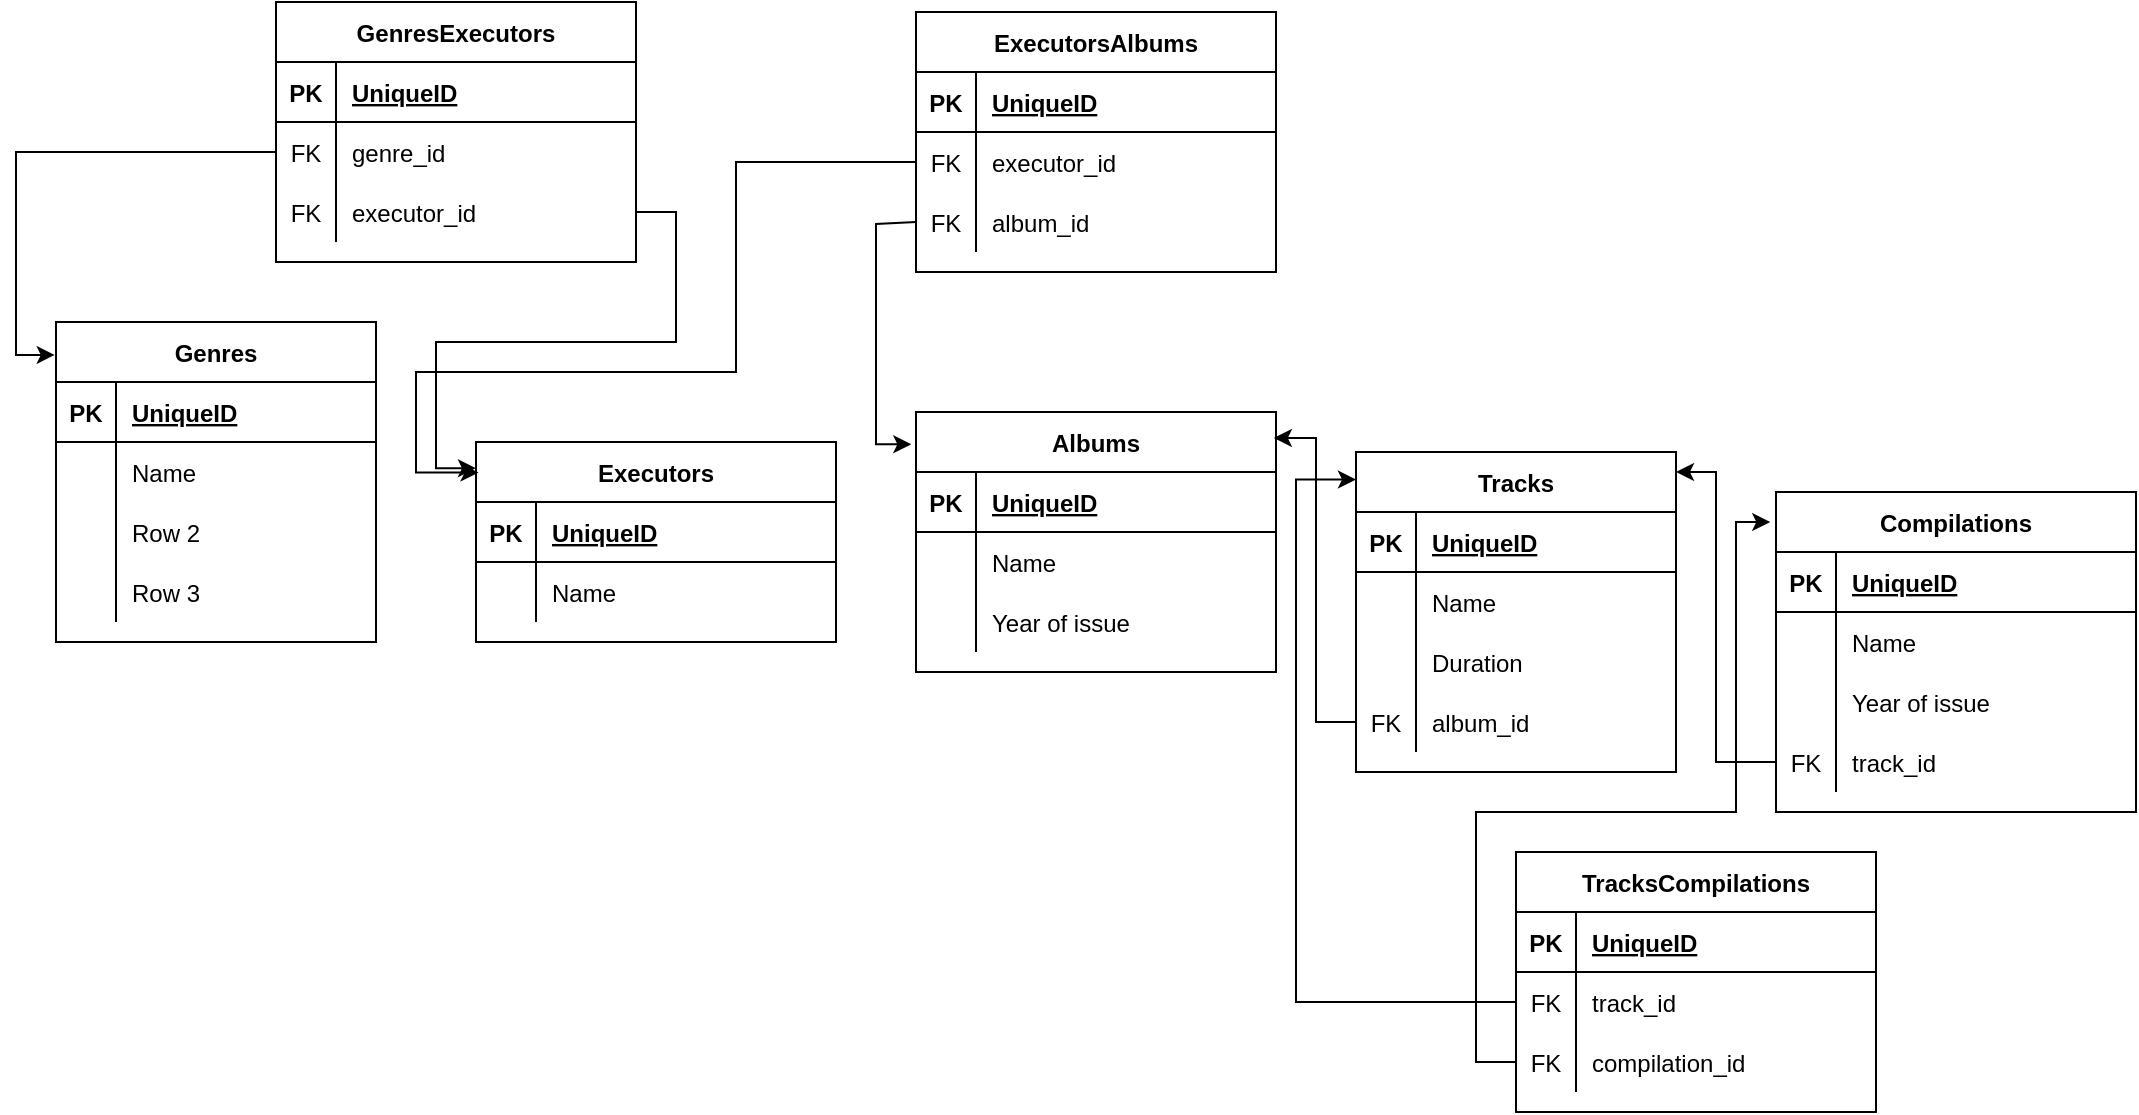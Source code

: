 <mxfile version="20.3.2" type="device"><diagram id="9aCv0UJ9SflLIDZ5u19y" name="Страница 1"><mxGraphModel dx="1747" dy="485" grid="1" gridSize="10" guides="1" tooltips="1" connect="1" arrows="1" fold="1" page="1" pageScale="1" pageWidth="827" pageHeight="1169" math="0" shadow="0"><root><mxCell id="0"/><mxCell id="1" parent="0"/><mxCell id="tOEC6PacTVdpSwotDP3I-1" value="Genres" style="shape=table;startSize=30;container=1;collapsible=1;childLayout=tableLayout;fixedRows=1;rowLines=0;fontStyle=1;align=center;resizeLast=1;" parent="1" vertex="1"><mxGeometry x="10" y="195" width="160" height="160" as="geometry"/></mxCell><mxCell id="tOEC6PacTVdpSwotDP3I-2" value="" style="shape=tableRow;horizontal=0;startSize=0;swimlaneHead=0;swimlaneBody=0;fillColor=none;collapsible=0;dropTarget=0;points=[[0,0.5],[1,0.5]];portConstraint=eastwest;top=0;left=0;right=0;bottom=1;" parent="tOEC6PacTVdpSwotDP3I-1" vertex="1"><mxGeometry y="30" width="160" height="30" as="geometry"/></mxCell><mxCell id="tOEC6PacTVdpSwotDP3I-3" value="PK" style="shape=partialRectangle;connectable=0;fillColor=none;top=0;left=0;bottom=0;right=0;fontStyle=1;overflow=hidden;" parent="tOEC6PacTVdpSwotDP3I-2" vertex="1"><mxGeometry width="30" height="30" as="geometry"><mxRectangle width="30" height="30" as="alternateBounds"/></mxGeometry></mxCell><mxCell id="tOEC6PacTVdpSwotDP3I-4" value="UniqueID" style="shape=partialRectangle;connectable=0;fillColor=none;top=0;left=0;bottom=0;right=0;align=left;spacingLeft=6;fontStyle=5;overflow=hidden;" parent="tOEC6PacTVdpSwotDP3I-2" vertex="1"><mxGeometry x="30" width="130" height="30" as="geometry"><mxRectangle width="130" height="30" as="alternateBounds"/></mxGeometry></mxCell><mxCell id="tOEC6PacTVdpSwotDP3I-5" value="" style="shape=tableRow;horizontal=0;startSize=0;swimlaneHead=0;swimlaneBody=0;fillColor=none;collapsible=0;dropTarget=0;points=[[0,0.5],[1,0.5]];portConstraint=eastwest;top=0;left=0;right=0;bottom=0;" parent="tOEC6PacTVdpSwotDP3I-1" vertex="1"><mxGeometry y="60" width="160" height="30" as="geometry"/></mxCell><mxCell id="tOEC6PacTVdpSwotDP3I-6" value="" style="shape=partialRectangle;connectable=0;fillColor=none;top=0;left=0;bottom=0;right=0;editable=1;overflow=hidden;" parent="tOEC6PacTVdpSwotDP3I-5" vertex="1"><mxGeometry width="30" height="30" as="geometry"><mxRectangle width="30" height="30" as="alternateBounds"/></mxGeometry></mxCell><mxCell id="tOEC6PacTVdpSwotDP3I-7" value="Name" style="shape=partialRectangle;connectable=0;fillColor=none;top=0;left=0;bottom=0;right=0;align=left;spacingLeft=6;overflow=hidden;" parent="tOEC6PacTVdpSwotDP3I-5" vertex="1"><mxGeometry x="30" width="130" height="30" as="geometry"><mxRectangle width="130" height="30" as="alternateBounds"/></mxGeometry></mxCell><mxCell id="tOEC6PacTVdpSwotDP3I-8" value="" style="shape=tableRow;horizontal=0;startSize=0;swimlaneHead=0;swimlaneBody=0;fillColor=none;collapsible=0;dropTarget=0;points=[[0,0.5],[1,0.5]];portConstraint=eastwest;top=0;left=0;right=0;bottom=0;" parent="tOEC6PacTVdpSwotDP3I-1" vertex="1"><mxGeometry y="90" width="160" height="30" as="geometry"/></mxCell><mxCell id="tOEC6PacTVdpSwotDP3I-9" value="" style="shape=partialRectangle;connectable=0;fillColor=none;top=0;left=0;bottom=0;right=0;editable=1;overflow=hidden;" parent="tOEC6PacTVdpSwotDP3I-8" vertex="1"><mxGeometry width="30" height="30" as="geometry"><mxRectangle width="30" height="30" as="alternateBounds"/></mxGeometry></mxCell><mxCell id="tOEC6PacTVdpSwotDP3I-10" value="Row 2" style="shape=partialRectangle;connectable=0;fillColor=none;top=0;left=0;bottom=0;right=0;align=left;spacingLeft=6;overflow=hidden;" parent="tOEC6PacTVdpSwotDP3I-8" vertex="1"><mxGeometry x="30" width="130" height="30" as="geometry"><mxRectangle width="130" height="30" as="alternateBounds"/></mxGeometry></mxCell><mxCell id="tOEC6PacTVdpSwotDP3I-11" value="" style="shape=tableRow;horizontal=0;startSize=0;swimlaneHead=0;swimlaneBody=0;fillColor=none;collapsible=0;dropTarget=0;points=[[0,0.5],[1,0.5]];portConstraint=eastwest;top=0;left=0;right=0;bottom=0;" parent="tOEC6PacTVdpSwotDP3I-1" vertex="1"><mxGeometry y="120" width="160" height="30" as="geometry"/></mxCell><mxCell id="tOEC6PacTVdpSwotDP3I-12" value="" style="shape=partialRectangle;connectable=0;fillColor=none;top=0;left=0;bottom=0;right=0;editable=1;overflow=hidden;" parent="tOEC6PacTVdpSwotDP3I-11" vertex="1"><mxGeometry width="30" height="30" as="geometry"><mxRectangle width="30" height="30" as="alternateBounds"/></mxGeometry></mxCell><mxCell id="tOEC6PacTVdpSwotDP3I-13" value="Row 3" style="shape=partialRectangle;connectable=0;fillColor=none;top=0;left=0;bottom=0;right=0;align=left;spacingLeft=6;overflow=hidden;" parent="tOEC6PacTVdpSwotDP3I-11" vertex="1"><mxGeometry x="30" width="130" height="30" as="geometry"><mxRectangle width="130" height="30" as="alternateBounds"/></mxGeometry></mxCell><mxCell id="tOEC6PacTVdpSwotDP3I-14" value="Executors" style="shape=table;startSize=30;container=1;collapsible=1;childLayout=tableLayout;fixedRows=1;rowLines=0;fontStyle=1;align=center;resizeLast=1;" parent="1" vertex="1"><mxGeometry x="220" y="255" width="180" height="100" as="geometry"/></mxCell><mxCell id="tOEC6PacTVdpSwotDP3I-15" value="" style="shape=tableRow;horizontal=0;startSize=0;swimlaneHead=0;swimlaneBody=0;fillColor=none;collapsible=0;dropTarget=0;points=[[0,0.5],[1,0.5]];portConstraint=eastwest;top=0;left=0;right=0;bottom=1;" parent="tOEC6PacTVdpSwotDP3I-14" vertex="1"><mxGeometry y="30" width="180" height="30" as="geometry"/></mxCell><mxCell id="tOEC6PacTVdpSwotDP3I-16" value="PK" style="shape=partialRectangle;connectable=0;fillColor=none;top=0;left=0;bottom=0;right=0;fontStyle=1;overflow=hidden;" parent="tOEC6PacTVdpSwotDP3I-15" vertex="1"><mxGeometry width="30" height="30" as="geometry"><mxRectangle width="30" height="30" as="alternateBounds"/></mxGeometry></mxCell><mxCell id="tOEC6PacTVdpSwotDP3I-17" value="UniqueID" style="shape=partialRectangle;connectable=0;fillColor=none;top=0;left=0;bottom=0;right=0;align=left;spacingLeft=6;fontStyle=5;overflow=hidden;" parent="tOEC6PacTVdpSwotDP3I-15" vertex="1"><mxGeometry x="30" width="150" height="30" as="geometry"><mxRectangle width="150" height="30" as="alternateBounds"/></mxGeometry></mxCell><mxCell id="tOEC6PacTVdpSwotDP3I-18" value="" style="shape=tableRow;horizontal=0;startSize=0;swimlaneHead=0;swimlaneBody=0;fillColor=none;collapsible=0;dropTarget=0;points=[[0,0.5],[1,0.5]];portConstraint=eastwest;top=0;left=0;right=0;bottom=0;" parent="tOEC6PacTVdpSwotDP3I-14" vertex="1"><mxGeometry y="60" width="180" height="30" as="geometry"/></mxCell><mxCell id="tOEC6PacTVdpSwotDP3I-19" value="" style="shape=partialRectangle;connectable=0;fillColor=none;top=0;left=0;bottom=0;right=0;editable=1;overflow=hidden;" parent="tOEC6PacTVdpSwotDP3I-18" vertex="1"><mxGeometry width="30" height="30" as="geometry"><mxRectangle width="30" height="30" as="alternateBounds"/></mxGeometry></mxCell><mxCell id="tOEC6PacTVdpSwotDP3I-20" value="Name" style="shape=partialRectangle;connectable=0;fillColor=none;top=0;left=0;bottom=0;right=0;align=left;spacingLeft=6;overflow=hidden;" parent="tOEC6PacTVdpSwotDP3I-18" vertex="1"><mxGeometry x="30" width="150" height="30" as="geometry"><mxRectangle width="150" height="30" as="alternateBounds"/></mxGeometry></mxCell><mxCell id="tOEC6PacTVdpSwotDP3I-27" value="Tracks" style="shape=table;startSize=30;container=1;collapsible=1;childLayout=tableLayout;fixedRows=1;rowLines=0;fontStyle=1;align=center;resizeLast=1;" parent="1" vertex="1"><mxGeometry x="660" y="260" width="160" height="160" as="geometry"/></mxCell><mxCell id="tOEC6PacTVdpSwotDP3I-28" value="" style="shape=tableRow;horizontal=0;startSize=0;swimlaneHead=0;swimlaneBody=0;fillColor=none;collapsible=0;dropTarget=0;points=[[0,0.5],[1,0.5]];portConstraint=eastwest;top=0;left=0;right=0;bottom=1;" parent="tOEC6PacTVdpSwotDP3I-27" vertex="1"><mxGeometry y="30" width="160" height="30" as="geometry"/></mxCell><mxCell id="tOEC6PacTVdpSwotDP3I-29" value="PK" style="shape=partialRectangle;connectable=0;fillColor=none;top=0;left=0;bottom=0;right=0;fontStyle=1;overflow=hidden;" parent="tOEC6PacTVdpSwotDP3I-28" vertex="1"><mxGeometry width="30" height="30" as="geometry"><mxRectangle width="30" height="30" as="alternateBounds"/></mxGeometry></mxCell><mxCell id="tOEC6PacTVdpSwotDP3I-30" value="UniqueID" style="shape=partialRectangle;connectable=0;fillColor=none;top=0;left=0;bottom=0;right=0;align=left;spacingLeft=6;fontStyle=5;overflow=hidden;" parent="tOEC6PacTVdpSwotDP3I-28" vertex="1"><mxGeometry x="30" width="130" height="30" as="geometry"><mxRectangle width="130" height="30" as="alternateBounds"/></mxGeometry></mxCell><mxCell id="tOEC6PacTVdpSwotDP3I-31" value="" style="shape=tableRow;horizontal=0;startSize=0;swimlaneHead=0;swimlaneBody=0;fillColor=none;collapsible=0;dropTarget=0;points=[[0,0.5],[1,0.5]];portConstraint=eastwest;top=0;left=0;right=0;bottom=0;" parent="tOEC6PacTVdpSwotDP3I-27" vertex="1"><mxGeometry y="60" width="160" height="30" as="geometry"/></mxCell><mxCell id="tOEC6PacTVdpSwotDP3I-32" value="" style="shape=partialRectangle;connectable=0;fillColor=none;top=0;left=0;bottom=0;right=0;editable=1;overflow=hidden;" parent="tOEC6PacTVdpSwotDP3I-31" vertex="1"><mxGeometry width="30" height="30" as="geometry"><mxRectangle width="30" height="30" as="alternateBounds"/></mxGeometry></mxCell><mxCell id="tOEC6PacTVdpSwotDP3I-33" value="Name" style="shape=partialRectangle;connectable=0;fillColor=none;top=0;left=0;bottom=0;right=0;align=left;spacingLeft=6;overflow=hidden;" parent="tOEC6PacTVdpSwotDP3I-31" vertex="1"><mxGeometry x="30" width="130" height="30" as="geometry"><mxRectangle width="130" height="30" as="alternateBounds"/></mxGeometry></mxCell><mxCell id="tOEC6PacTVdpSwotDP3I-34" value="" style="shape=tableRow;horizontal=0;startSize=0;swimlaneHead=0;swimlaneBody=0;fillColor=none;collapsible=0;dropTarget=0;points=[[0,0.5],[1,0.5]];portConstraint=eastwest;top=0;left=0;right=0;bottom=0;" parent="tOEC6PacTVdpSwotDP3I-27" vertex="1"><mxGeometry y="90" width="160" height="30" as="geometry"/></mxCell><mxCell id="tOEC6PacTVdpSwotDP3I-35" value="" style="shape=partialRectangle;connectable=0;fillColor=none;top=0;left=0;bottom=0;right=0;editable=1;overflow=hidden;" parent="tOEC6PacTVdpSwotDP3I-34" vertex="1"><mxGeometry width="30" height="30" as="geometry"><mxRectangle width="30" height="30" as="alternateBounds"/></mxGeometry></mxCell><mxCell id="tOEC6PacTVdpSwotDP3I-36" value="Duration" style="shape=partialRectangle;connectable=0;fillColor=none;top=0;left=0;bottom=0;right=0;align=left;spacingLeft=6;overflow=hidden;" parent="tOEC6PacTVdpSwotDP3I-34" vertex="1"><mxGeometry x="30" width="130" height="30" as="geometry"><mxRectangle width="130" height="30" as="alternateBounds"/></mxGeometry></mxCell><mxCell id="tOEC6PacTVdpSwotDP3I-37" value="" style="shape=tableRow;horizontal=0;startSize=0;swimlaneHead=0;swimlaneBody=0;fillColor=none;collapsible=0;dropTarget=0;points=[[0,0.5],[1,0.5]];portConstraint=eastwest;top=0;left=0;right=0;bottom=0;" parent="tOEC6PacTVdpSwotDP3I-27" vertex="1"><mxGeometry y="120" width="160" height="30" as="geometry"/></mxCell><mxCell id="tOEC6PacTVdpSwotDP3I-38" value="FK" style="shape=partialRectangle;connectable=0;fillColor=none;top=0;left=0;bottom=0;right=0;editable=1;overflow=hidden;" parent="tOEC6PacTVdpSwotDP3I-37" vertex="1"><mxGeometry width="30" height="30" as="geometry"><mxRectangle width="30" height="30" as="alternateBounds"/></mxGeometry></mxCell><mxCell id="tOEC6PacTVdpSwotDP3I-39" value="album_id" style="shape=partialRectangle;connectable=0;fillColor=none;top=0;left=0;bottom=0;right=0;align=left;spacingLeft=6;overflow=hidden;" parent="tOEC6PacTVdpSwotDP3I-37" vertex="1"><mxGeometry x="30" width="130" height="30" as="geometry"><mxRectangle width="130" height="30" as="alternateBounds"/></mxGeometry></mxCell><mxCell id="tOEC6PacTVdpSwotDP3I-40" value="Albums" style="shape=table;startSize=30;container=1;collapsible=1;childLayout=tableLayout;fixedRows=1;rowLines=0;fontStyle=1;align=center;resizeLast=1;" parent="1" vertex="1"><mxGeometry x="440" y="240" width="180" height="130" as="geometry"/></mxCell><mxCell id="tOEC6PacTVdpSwotDP3I-41" value="" style="shape=tableRow;horizontal=0;startSize=0;swimlaneHead=0;swimlaneBody=0;fillColor=none;collapsible=0;dropTarget=0;points=[[0,0.5],[1,0.5]];portConstraint=eastwest;top=0;left=0;right=0;bottom=1;" parent="tOEC6PacTVdpSwotDP3I-40" vertex="1"><mxGeometry y="30" width="180" height="30" as="geometry"/></mxCell><mxCell id="tOEC6PacTVdpSwotDP3I-42" value="PK" style="shape=partialRectangle;connectable=0;fillColor=none;top=0;left=0;bottom=0;right=0;fontStyle=1;overflow=hidden;" parent="tOEC6PacTVdpSwotDP3I-41" vertex="1"><mxGeometry width="30" height="30" as="geometry"><mxRectangle width="30" height="30" as="alternateBounds"/></mxGeometry></mxCell><mxCell id="tOEC6PacTVdpSwotDP3I-43" value="UniqueID" style="shape=partialRectangle;connectable=0;fillColor=none;top=0;left=0;bottom=0;right=0;align=left;spacingLeft=6;fontStyle=5;overflow=hidden;" parent="tOEC6PacTVdpSwotDP3I-41" vertex="1"><mxGeometry x="30" width="150" height="30" as="geometry"><mxRectangle width="150" height="30" as="alternateBounds"/></mxGeometry></mxCell><mxCell id="tOEC6PacTVdpSwotDP3I-44" value="" style="shape=tableRow;horizontal=0;startSize=0;swimlaneHead=0;swimlaneBody=0;fillColor=none;collapsible=0;dropTarget=0;points=[[0,0.5],[1,0.5]];portConstraint=eastwest;top=0;left=0;right=0;bottom=0;" parent="tOEC6PacTVdpSwotDP3I-40" vertex="1"><mxGeometry y="60" width="180" height="30" as="geometry"/></mxCell><mxCell id="tOEC6PacTVdpSwotDP3I-45" value="" style="shape=partialRectangle;connectable=0;fillColor=none;top=0;left=0;bottom=0;right=0;editable=1;overflow=hidden;" parent="tOEC6PacTVdpSwotDP3I-44" vertex="1"><mxGeometry width="30" height="30" as="geometry"><mxRectangle width="30" height="30" as="alternateBounds"/></mxGeometry></mxCell><mxCell id="tOEC6PacTVdpSwotDP3I-46" value="Name" style="shape=partialRectangle;connectable=0;fillColor=none;top=0;left=0;bottom=0;right=0;align=left;spacingLeft=6;overflow=hidden;" parent="tOEC6PacTVdpSwotDP3I-44" vertex="1"><mxGeometry x="30" width="150" height="30" as="geometry"><mxRectangle width="150" height="30" as="alternateBounds"/></mxGeometry></mxCell><mxCell id="tOEC6PacTVdpSwotDP3I-47" value="" style="shape=tableRow;horizontal=0;startSize=0;swimlaneHead=0;swimlaneBody=0;fillColor=none;collapsible=0;dropTarget=0;points=[[0,0.5],[1,0.5]];portConstraint=eastwest;top=0;left=0;right=0;bottom=0;" parent="tOEC6PacTVdpSwotDP3I-40" vertex="1"><mxGeometry y="90" width="180" height="30" as="geometry"/></mxCell><mxCell id="tOEC6PacTVdpSwotDP3I-48" value="" style="shape=partialRectangle;connectable=0;fillColor=none;top=0;left=0;bottom=0;right=0;editable=1;overflow=hidden;" parent="tOEC6PacTVdpSwotDP3I-47" vertex="1"><mxGeometry width="30" height="30" as="geometry"><mxRectangle width="30" height="30" as="alternateBounds"/></mxGeometry></mxCell><mxCell id="tOEC6PacTVdpSwotDP3I-49" value="Year of issue" style="shape=partialRectangle;connectable=0;fillColor=none;top=0;left=0;bottom=0;right=0;align=left;spacingLeft=6;overflow=hidden;" parent="tOEC6PacTVdpSwotDP3I-47" vertex="1"><mxGeometry x="30" width="150" height="30" as="geometry"><mxRectangle width="150" height="30" as="alternateBounds"/></mxGeometry></mxCell><mxCell id="tOEC6PacTVdpSwotDP3I-53" style="edgeStyle=orthogonalEdgeStyle;rounded=0;orthogonalLoop=1;jettySize=auto;html=1;exitX=0;exitY=0.5;exitDx=0;exitDy=0;entryX=0.994;entryY=0.1;entryDx=0;entryDy=0;entryPerimeter=0;" parent="1" source="tOEC6PacTVdpSwotDP3I-37" target="tOEC6PacTVdpSwotDP3I-40" edge="1"><mxGeometry relative="1" as="geometry"><Array as="points"><mxPoint x="640" y="395"/><mxPoint x="640" y="253"/></Array></mxGeometry></mxCell><mxCell id="mnE6etOFkuip5ajG1g7b-1" value="GenresExecutors" style="shape=table;startSize=30;container=1;collapsible=1;childLayout=tableLayout;fixedRows=1;rowLines=0;fontStyle=1;align=center;resizeLast=1;" vertex="1" parent="1"><mxGeometry x="120" y="35" width="180" height="130" as="geometry"/></mxCell><mxCell id="mnE6etOFkuip5ajG1g7b-2" value="" style="shape=tableRow;horizontal=0;startSize=0;swimlaneHead=0;swimlaneBody=0;fillColor=none;collapsible=0;dropTarget=0;points=[[0,0.5],[1,0.5]];portConstraint=eastwest;top=0;left=0;right=0;bottom=1;" vertex="1" parent="mnE6etOFkuip5ajG1g7b-1"><mxGeometry y="30" width="180" height="30" as="geometry"/></mxCell><mxCell id="mnE6etOFkuip5ajG1g7b-3" value="PK" style="shape=partialRectangle;connectable=0;fillColor=none;top=0;left=0;bottom=0;right=0;fontStyle=1;overflow=hidden;" vertex="1" parent="mnE6etOFkuip5ajG1g7b-2"><mxGeometry width="30" height="30" as="geometry"><mxRectangle width="30" height="30" as="alternateBounds"/></mxGeometry></mxCell><mxCell id="mnE6etOFkuip5ajG1g7b-4" value="UniqueID" style="shape=partialRectangle;connectable=0;fillColor=none;top=0;left=0;bottom=0;right=0;align=left;spacingLeft=6;fontStyle=5;overflow=hidden;" vertex="1" parent="mnE6etOFkuip5ajG1g7b-2"><mxGeometry x="30" width="150" height="30" as="geometry"><mxRectangle width="150" height="30" as="alternateBounds"/></mxGeometry></mxCell><mxCell id="mnE6etOFkuip5ajG1g7b-5" value="" style="shape=tableRow;horizontal=0;startSize=0;swimlaneHead=0;swimlaneBody=0;fillColor=none;collapsible=0;dropTarget=0;points=[[0,0.5],[1,0.5]];portConstraint=eastwest;top=0;left=0;right=0;bottom=0;" vertex="1" parent="mnE6etOFkuip5ajG1g7b-1"><mxGeometry y="60" width="180" height="30" as="geometry"/></mxCell><mxCell id="mnE6etOFkuip5ajG1g7b-6" value="FK" style="shape=partialRectangle;connectable=0;fillColor=none;top=0;left=0;bottom=0;right=0;editable=1;overflow=hidden;" vertex="1" parent="mnE6etOFkuip5ajG1g7b-5"><mxGeometry width="30" height="30" as="geometry"><mxRectangle width="30" height="30" as="alternateBounds"/></mxGeometry></mxCell><mxCell id="mnE6etOFkuip5ajG1g7b-7" value="genre_id" style="shape=partialRectangle;connectable=0;fillColor=none;top=0;left=0;bottom=0;right=0;align=left;spacingLeft=6;overflow=hidden;" vertex="1" parent="mnE6etOFkuip5ajG1g7b-5"><mxGeometry x="30" width="150" height="30" as="geometry"><mxRectangle width="150" height="30" as="alternateBounds"/></mxGeometry></mxCell><mxCell id="mnE6etOFkuip5ajG1g7b-8" value="" style="shape=tableRow;horizontal=0;startSize=0;swimlaneHead=0;swimlaneBody=0;fillColor=none;collapsible=0;dropTarget=0;points=[[0,0.5],[1,0.5]];portConstraint=eastwest;top=0;left=0;right=0;bottom=0;" vertex="1" parent="mnE6etOFkuip5ajG1g7b-1"><mxGeometry y="90" width="180" height="30" as="geometry"/></mxCell><mxCell id="mnE6etOFkuip5ajG1g7b-9" value="FK" style="shape=partialRectangle;connectable=0;fillColor=none;top=0;left=0;bottom=0;right=0;editable=1;overflow=hidden;" vertex="1" parent="mnE6etOFkuip5ajG1g7b-8"><mxGeometry width="30" height="30" as="geometry"><mxRectangle width="30" height="30" as="alternateBounds"/></mxGeometry></mxCell><mxCell id="mnE6etOFkuip5ajG1g7b-10" value="executor_id" style="shape=partialRectangle;connectable=0;fillColor=none;top=0;left=0;bottom=0;right=0;align=left;spacingLeft=6;overflow=hidden;" vertex="1" parent="mnE6etOFkuip5ajG1g7b-8"><mxGeometry x="30" width="150" height="30" as="geometry"><mxRectangle width="150" height="30" as="alternateBounds"/></mxGeometry></mxCell><mxCell id="mnE6etOFkuip5ajG1g7b-27" style="edgeStyle=orthogonalEdgeStyle;rounded=0;orthogonalLoop=1;jettySize=auto;html=1;exitX=1;exitY=0.5;exitDx=0;exitDy=0;entryX=0;entryY=0.131;entryDx=0;entryDy=0;entryPerimeter=0;" edge="1" parent="1" source="mnE6etOFkuip5ajG1g7b-8" target="tOEC6PacTVdpSwotDP3I-14"><mxGeometry relative="1" as="geometry"/></mxCell><mxCell id="mnE6etOFkuip5ajG1g7b-29" value="ExecutorsAlbums" style="shape=table;startSize=30;container=1;collapsible=1;childLayout=tableLayout;fixedRows=1;rowLines=0;fontStyle=1;align=center;resizeLast=1;" vertex="1" parent="1"><mxGeometry x="440" y="40" width="180" height="130" as="geometry"/></mxCell><mxCell id="mnE6etOFkuip5ajG1g7b-30" value="" style="shape=tableRow;horizontal=0;startSize=0;swimlaneHead=0;swimlaneBody=0;fillColor=none;collapsible=0;dropTarget=0;points=[[0,0.5],[1,0.5]];portConstraint=eastwest;top=0;left=0;right=0;bottom=1;" vertex="1" parent="mnE6etOFkuip5ajG1g7b-29"><mxGeometry y="30" width="180" height="30" as="geometry"/></mxCell><mxCell id="mnE6etOFkuip5ajG1g7b-31" value="PK" style="shape=partialRectangle;connectable=0;fillColor=none;top=0;left=0;bottom=0;right=0;fontStyle=1;overflow=hidden;" vertex="1" parent="mnE6etOFkuip5ajG1g7b-30"><mxGeometry width="30" height="30" as="geometry"><mxRectangle width="30" height="30" as="alternateBounds"/></mxGeometry></mxCell><mxCell id="mnE6etOFkuip5ajG1g7b-32" value="UniqueID" style="shape=partialRectangle;connectable=0;fillColor=none;top=0;left=0;bottom=0;right=0;align=left;spacingLeft=6;fontStyle=5;overflow=hidden;" vertex="1" parent="mnE6etOFkuip5ajG1g7b-30"><mxGeometry x="30" width="150" height="30" as="geometry"><mxRectangle width="150" height="30" as="alternateBounds"/></mxGeometry></mxCell><mxCell id="mnE6etOFkuip5ajG1g7b-33" value="" style="shape=tableRow;horizontal=0;startSize=0;swimlaneHead=0;swimlaneBody=0;fillColor=none;collapsible=0;dropTarget=0;points=[[0,0.5],[1,0.5]];portConstraint=eastwest;top=0;left=0;right=0;bottom=0;" vertex="1" parent="mnE6etOFkuip5ajG1g7b-29"><mxGeometry y="60" width="180" height="30" as="geometry"/></mxCell><mxCell id="mnE6etOFkuip5ajG1g7b-34" value="FK" style="shape=partialRectangle;connectable=0;fillColor=none;top=0;left=0;bottom=0;right=0;editable=1;overflow=hidden;" vertex="1" parent="mnE6etOFkuip5ajG1g7b-33"><mxGeometry width="30" height="30" as="geometry"><mxRectangle width="30" height="30" as="alternateBounds"/></mxGeometry></mxCell><mxCell id="mnE6etOFkuip5ajG1g7b-35" value="executor_id" style="shape=partialRectangle;connectable=0;fillColor=none;top=0;left=0;bottom=0;right=0;align=left;spacingLeft=6;overflow=hidden;" vertex="1" parent="mnE6etOFkuip5ajG1g7b-33"><mxGeometry x="30" width="150" height="30" as="geometry"><mxRectangle width="150" height="30" as="alternateBounds"/></mxGeometry></mxCell><mxCell id="mnE6etOFkuip5ajG1g7b-36" value="" style="shape=tableRow;horizontal=0;startSize=0;swimlaneHead=0;swimlaneBody=0;fillColor=none;collapsible=0;dropTarget=0;points=[[0,0.5],[1,0.5]];portConstraint=eastwest;top=0;left=0;right=0;bottom=0;" vertex="1" parent="mnE6etOFkuip5ajG1g7b-29"><mxGeometry y="90" width="180" height="30" as="geometry"/></mxCell><mxCell id="mnE6etOFkuip5ajG1g7b-37" value="FK" style="shape=partialRectangle;connectable=0;fillColor=none;top=0;left=0;bottom=0;right=0;editable=1;overflow=hidden;" vertex="1" parent="mnE6etOFkuip5ajG1g7b-36"><mxGeometry width="30" height="30" as="geometry"><mxRectangle width="30" height="30" as="alternateBounds"/></mxGeometry></mxCell><mxCell id="mnE6etOFkuip5ajG1g7b-38" value="album_id" style="shape=partialRectangle;connectable=0;fillColor=none;top=0;left=0;bottom=0;right=0;align=left;spacingLeft=6;overflow=hidden;" vertex="1" parent="mnE6etOFkuip5ajG1g7b-36"><mxGeometry x="30" width="150" height="30" as="geometry"><mxRectangle width="150" height="30" as="alternateBounds"/></mxGeometry></mxCell><mxCell id="mnE6etOFkuip5ajG1g7b-42" style="edgeStyle=orthogonalEdgeStyle;rounded=0;orthogonalLoop=1;jettySize=auto;html=1;exitX=0;exitY=0.5;exitDx=0;exitDy=0;entryX=0.007;entryY=0.153;entryDx=0;entryDy=0;entryPerimeter=0;" edge="1" parent="1" source="mnE6etOFkuip5ajG1g7b-33" target="tOEC6PacTVdpSwotDP3I-14"><mxGeometry relative="1" as="geometry"><Array as="points"><mxPoint x="350" y="115"/><mxPoint x="350" y="220"/><mxPoint x="190" y="220"/><mxPoint x="190" y="270"/></Array></mxGeometry></mxCell><mxCell id="mnE6etOFkuip5ajG1g7b-43" style="edgeStyle=orthogonalEdgeStyle;rounded=0;orthogonalLoop=1;jettySize=auto;html=1;exitX=0;exitY=0.5;exitDx=0;exitDy=0;entryX=-0.013;entryY=0.124;entryDx=0;entryDy=0;entryPerimeter=0;" edge="1" parent="1" source="mnE6etOFkuip5ajG1g7b-36" target="tOEC6PacTVdpSwotDP3I-40"><mxGeometry relative="1" as="geometry"><mxPoint x="440" y="284" as="targetPoint"/><Array as="points"><mxPoint x="420" y="146"/><mxPoint x="420" y="256"/></Array></mxGeometry></mxCell><mxCell id="mnE6etOFkuip5ajG1g7b-44" value="Compilations" style="shape=table;startSize=30;container=1;collapsible=1;childLayout=tableLayout;fixedRows=1;rowLines=0;fontStyle=1;align=center;resizeLast=1;" vertex="1" parent="1"><mxGeometry x="870" y="280" width="180" height="160" as="geometry"/></mxCell><mxCell id="mnE6etOFkuip5ajG1g7b-45" value="" style="shape=tableRow;horizontal=0;startSize=0;swimlaneHead=0;swimlaneBody=0;fillColor=none;collapsible=0;dropTarget=0;points=[[0,0.5],[1,0.5]];portConstraint=eastwest;top=0;left=0;right=0;bottom=1;" vertex="1" parent="mnE6etOFkuip5ajG1g7b-44"><mxGeometry y="30" width="180" height="30" as="geometry"/></mxCell><mxCell id="mnE6etOFkuip5ajG1g7b-46" value="PK" style="shape=partialRectangle;connectable=0;fillColor=none;top=0;left=0;bottom=0;right=0;fontStyle=1;overflow=hidden;" vertex="1" parent="mnE6etOFkuip5ajG1g7b-45"><mxGeometry width="30" height="30" as="geometry"><mxRectangle width="30" height="30" as="alternateBounds"/></mxGeometry></mxCell><mxCell id="mnE6etOFkuip5ajG1g7b-47" value="UniqueID" style="shape=partialRectangle;connectable=0;fillColor=none;top=0;left=0;bottom=0;right=0;align=left;spacingLeft=6;fontStyle=5;overflow=hidden;" vertex="1" parent="mnE6etOFkuip5ajG1g7b-45"><mxGeometry x="30" width="150" height="30" as="geometry"><mxRectangle width="150" height="30" as="alternateBounds"/></mxGeometry></mxCell><mxCell id="mnE6etOFkuip5ajG1g7b-48" value="" style="shape=tableRow;horizontal=0;startSize=0;swimlaneHead=0;swimlaneBody=0;fillColor=none;collapsible=0;dropTarget=0;points=[[0,0.5],[1,0.5]];portConstraint=eastwest;top=0;left=0;right=0;bottom=0;" vertex="1" parent="mnE6etOFkuip5ajG1g7b-44"><mxGeometry y="60" width="180" height="30" as="geometry"/></mxCell><mxCell id="mnE6etOFkuip5ajG1g7b-49" value="" style="shape=partialRectangle;connectable=0;fillColor=none;top=0;left=0;bottom=0;right=0;editable=1;overflow=hidden;" vertex="1" parent="mnE6etOFkuip5ajG1g7b-48"><mxGeometry width="30" height="30" as="geometry"><mxRectangle width="30" height="30" as="alternateBounds"/></mxGeometry></mxCell><mxCell id="mnE6etOFkuip5ajG1g7b-50" value="Name" style="shape=partialRectangle;connectable=0;fillColor=none;top=0;left=0;bottom=0;right=0;align=left;spacingLeft=6;overflow=hidden;" vertex="1" parent="mnE6etOFkuip5ajG1g7b-48"><mxGeometry x="30" width="150" height="30" as="geometry"><mxRectangle width="150" height="30" as="alternateBounds"/></mxGeometry></mxCell><mxCell id="mnE6etOFkuip5ajG1g7b-51" value="" style="shape=tableRow;horizontal=0;startSize=0;swimlaneHead=0;swimlaneBody=0;fillColor=none;collapsible=0;dropTarget=0;points=[[0,0.5],[1,0.5]];portConstraint=eastwest;top=0;left=0;right=0;bottom=0;" vertex="1" parent="mnE6etOFkuip5ajG1g7b-44"><mxGeometry y="90" width="180" height="30" as="geometry"/></mxCell><mxCell id="mnE6etOFkuip5ajG1g7b-52" value="" style="shape=partialRectangle;connectable=0;fillColor=none;top=0;left=0;bottom=0;right=0;editable=1;overflow=hidden;" vertex="1" parent="mnE6etOFkuip5ajG1g7b-51"><mxGeometry width="30" height="30" as="geometry"><mxRectangle width="30" height="30" as="alternateBounds"/></mxGeometry></mxCell><mxCell id="mnE6etOFkuip5ajG1g7b-53" value="Year of issue" style="shape=partialRectangle;connectable=0;fillColor=none;top=0;left=0;bottom=0;right=0;align=left;spacingLeft=6;overflow=hidden;" vertex="1" parent="mnE6etOFkuip5ajG1g7b-51"><mxGeometry x="30" width="150" height="30" as="geometry"><mxRectangle width="150" height="30" as="alternateBounds"/></mxGeometry></mxCell><mxCell id="mnE6etOFkuip5ajG1g7b-54" value="" style="shape=tableRow;horizontal=0;startSize=0;swimlaneHead=0;swimlaneBody=0;fillColor=none;collapsible=0;dropTarget=0;points=[[0,0.5],[1,0.5]];portConstraint=eastwest;top=0;left=0;right=0;bottom=0;" vertex="1" parent="mnE6etOFkuip5ajG1g7b-44"><mxGeometry y="120" width="180" height="30" as="geometry"/></mxCell><mxCell id="mnE6etOFkuip5ajG1g7b-55" value="FK" style="shape=partialRectangle;connectable=0;fillColor=none;top=0;left=0;bottom=0;right=0;editable=1;overflow=hidden;" vertex="1" parent="mnE6etOFkuip5ajG1g7b-54"><mxGeometry width="30" height="30" as="geometry"><mxRectangle width="30" height="30" as="alternateBounds"/></mxGeometry></mxCell><mxCell id="mnE6etOFkuip5ajG1g7b-56" value="track_id" style="shape=partialRectangle;connectable=0;fillColor=none;top=0;left=0;bottom=0;right=0;align=left;spacingLeft=6;overflow=hidden;" vertex="1" parent="mnE6etOFkuip5ajG1g7b-54"><mxGeometry x="30" width="150" height="30" as="geometry"><mxRectangle width="150" height="30" as="alternateBounds"/></mxGeometry></mxCell><mxCell id="mnE6etOFkuip5ajG1g7b-58" style="edgeStyle=orthogonalEdgeStyle;rounded=0;orthogonalLoop=1;jettySize=auto;html=1;exitX=0;exitY=0.5;exitDx=0;exitDy=0;entryX=-0.004;entryY=0.103;entryDx=0;entryDy=0;entryPerimeter=0;" edge="1" parent="1" source="mnE6etOFkuip5ajG1g7b-5" target="tOEC6PacTVdpSwotDP3I-1"><mxGeometry relative="1" as="geometry"/></mxCell><mxCell id="mnE6etOFkuip5ajG1g7b-59" style="edgeStyle=orthogonalEdgeStyle;rounded=0;orthogonalLoop=1;jettySize=auto;html=1;exitX=0;exitY=0.5;exitDx=0;exitDy=0;" edge="1" parent="1" source="mnE6etOFkuip5ajG1g7b-54"><mxGeometry relative="1" as="geometry"><mxPoint x="820" y="270" as="targetPoint"/><Array as="points"><mxPoint x="840" y="415"/><mxPoint x="840" y="270"/></Array></mxGeometry></mxCell><mxCell id="mnE6etOFkuip5ajG1g7b-60" value="TracksCompilations" style="shape=table;startSize=30;container=1;collapsible=1;childLayout=tableLayout;fixedRows=1;rowLines=0;fontStyle=1;align=center;resizeLast=1;" vertex="1" parent="1"><mxGeometry x="740" y="460" width="180" height="130" as="geometry"/></mxCell><mxCell id="mnE6etOFkuip5ajG1g7b-61" value="" style="shape=tableRow;horizontal=0;startSize=0;swimlaneHead=0;swimlaneBody=0;fillColor=none;collapsible=0;dropTarget=0;points=[[0,0.5],[1,0.5]];portConstraint=eastwest;top=0;left=0;right=0;bottom=1;" vertex="1" parent="mnE6etOFkuip5ajG1g7b-60"><mxGeometry y="30" width="180" height="30" as="geometry"/></mxCell><mxCell id="mnE6etOFkuip5ajG1g7b-62" value="PK" style="shape=partialRectangle;connectable=0;fillColor=none;top=0;left=0;bottom=0;right=0;fontStyle=1;overflow=hidden;" vertex="1" parent="mnE6etOFkuip5ajG1g7b-61"><mxGeometry width="30" height="30" as="geometry"><mxRectangle width="30" height="30" as="alternateBounds"/></mxGeometry></mxCell><mxCell id="mnE6etOFkuip5ajG1g7b-63" value="UniqueID" style="shape=partialRectangle;connectable=0;fillColor=none;top=0;left=0;bottom=0;right=0;align=left;spacingLeft=6;fontStyle=5;overflow=hidden;" vertex="1" parent="mnE6etOFkuip5ajG1g7b-61"><mxGeometry x="30" width="150" height="30" as="geometry"><mxRectangle width="150" height="30" as="alternateBounds"/></mxGeometry></mxCell><mxCell id="mnE6etOFkuip5ajG1g7b-64" value="" style="shape=tableRow;horizontal=0;startSize=0;swimlaneHead=0;swimlaneBody=0;fillColor=none;collapsible=0;dropTarget=0;points=[[0,0.5],[1,0.5]];portConstraint=eastwest;top=0;left=0;right=0;bottom=0;" vertex="1" parent="mnE6etOFkuip5ajG1g7b-60"><mxGeometry y="60" width="180" height="30" as="geometry"/></mxCell><mxCell id="mnE6etOFkuip5ajG1g7b-65" value="FK" style="shape=partialRectangle;connectable=0;fillColor=none;top=0;left=0;bottom=0;right=0;editable=1;overflow=hidden;" vertex="1" parent="mnE6etOFkuip5ajG1g7b-64"><mxGeometry width="30" height="30" as="geometry"><mxRectangle width="30" height="30" as="alternateBounds"/></mxGeometry></mxCell><mxCell id="mnE6etOFkuip5ajG1g7b-66" value="track_id" style="shape=partialRectangle;connectable=0;fillColor=none;top=0;left=0;bottom=0;right=0;align=left;spacingLeft=6;overflow=hidden;" vertex="1" parent="mnE6etOFkuip5ajG1g7b-64"><mxGeometry x="30" width="150" height="30" as="geometry"><mxRectangle width="150" height="30" as="alternateBounds"/></mxGeometry></mxCell><mxCell id="mnE6etOFkuip5ajG1g7b-67" value="" style="shape=tableRow;horizontal=0;startSize=0;swimlaneHead=0;swimlaneBody=0;fillColor=none;collapsible=0;dropTarget=0;points=[[0,0.5],[1,0.5]];portConstraint=eastwest;top=0;left=0;right=0;bottom=0;" vertex="1" parent="mnE6etOFkuip5ajG1g7b-60"><mxGeometry y="90" width="180" height="30" as="geometry"/></mxCell><mxCell id="mnE6etOFkuip5ajG1g7b-68" value="FK" style="shape=partialRectangle;connectable=0;fillColor=none;top=0;left=0;bottom=0;right=0;editable=1;overflow=hidden;" vertex="1" parent="mnE6etOFkuip5ajG1g7b-67"><mxGeometry width="30" height="30" as="geometry"><mxRectangle width="30" height="30" as="alternateBounds"/></mxGeometry></mxCell><mxCell id="mnE6etOFkuip5ajG1g7b-69" value="compilation_id" style="shape=partialRectangle;connectable=0;fillColor=none;top=0;left=0;bottom=0;right=0;align=left;spacingLeft=6;overflow=hidden;" vertex="1" parent="mnE6etOFkuip5ajG1g7b-67"><mxGeometry x="30" width="150" height="30" as="geometry"><mxRectangle width="150" height="30" as="alternateBounds"/></mxGeometry></mxCell><mxCell id="mnE6etOFkuip5ajG1g7b-75" style="edgeStyle=orthogonalEdgeStyle;rounded=0;orthogonalLoop=1;jettySize=auto;html=1;exitX=0;exitY=0.5;exitDx=0;exitDy=0;entryX=0;entryY=0.086;entryDx=0;entryDy=0;entryPerimeter=0;" edge="1" parent="1" source="mnE6etOFkuip5ajG1g7b-64" target="tOEC6PacTVdpSwotDP3I-27"><mxGeometry relative="1" as="geometry"><Array as="points"><mxPoint x="630" y="535"/><mxPoint x="630" y="274"/></Array></mxGeometry></mxCell><mxCell id="mnE6etOFkuip5ajG1g7b-76" style="edgeStyle=orthogonalEdgeStyle;rounded=0;orthogonalLoop=1;jettySize=auto;html=1;exitX=0;exitY=0.5;exitDx=0;exitDy=0;entryX=-0.016;entryY=0.094;entryDx=0;entryDy=0;entryPerimeter=0;" edge="1" parent="1" source="mnE6etOFkuip5ajG1g7b-67" target="mnE6etOFkuip5ajG1g7b-44"><mxGeometry relative="1" as="geometry"><Array as="points"><mxPoint x="720" y="565"/><mxPoint x="720" y="440"/><mxPoint x="850" y="440"/><mxPoint x="850" y="295"/></Array></mxGeometry></mxCell></root></mxGraphModel></diagram></mxfile>